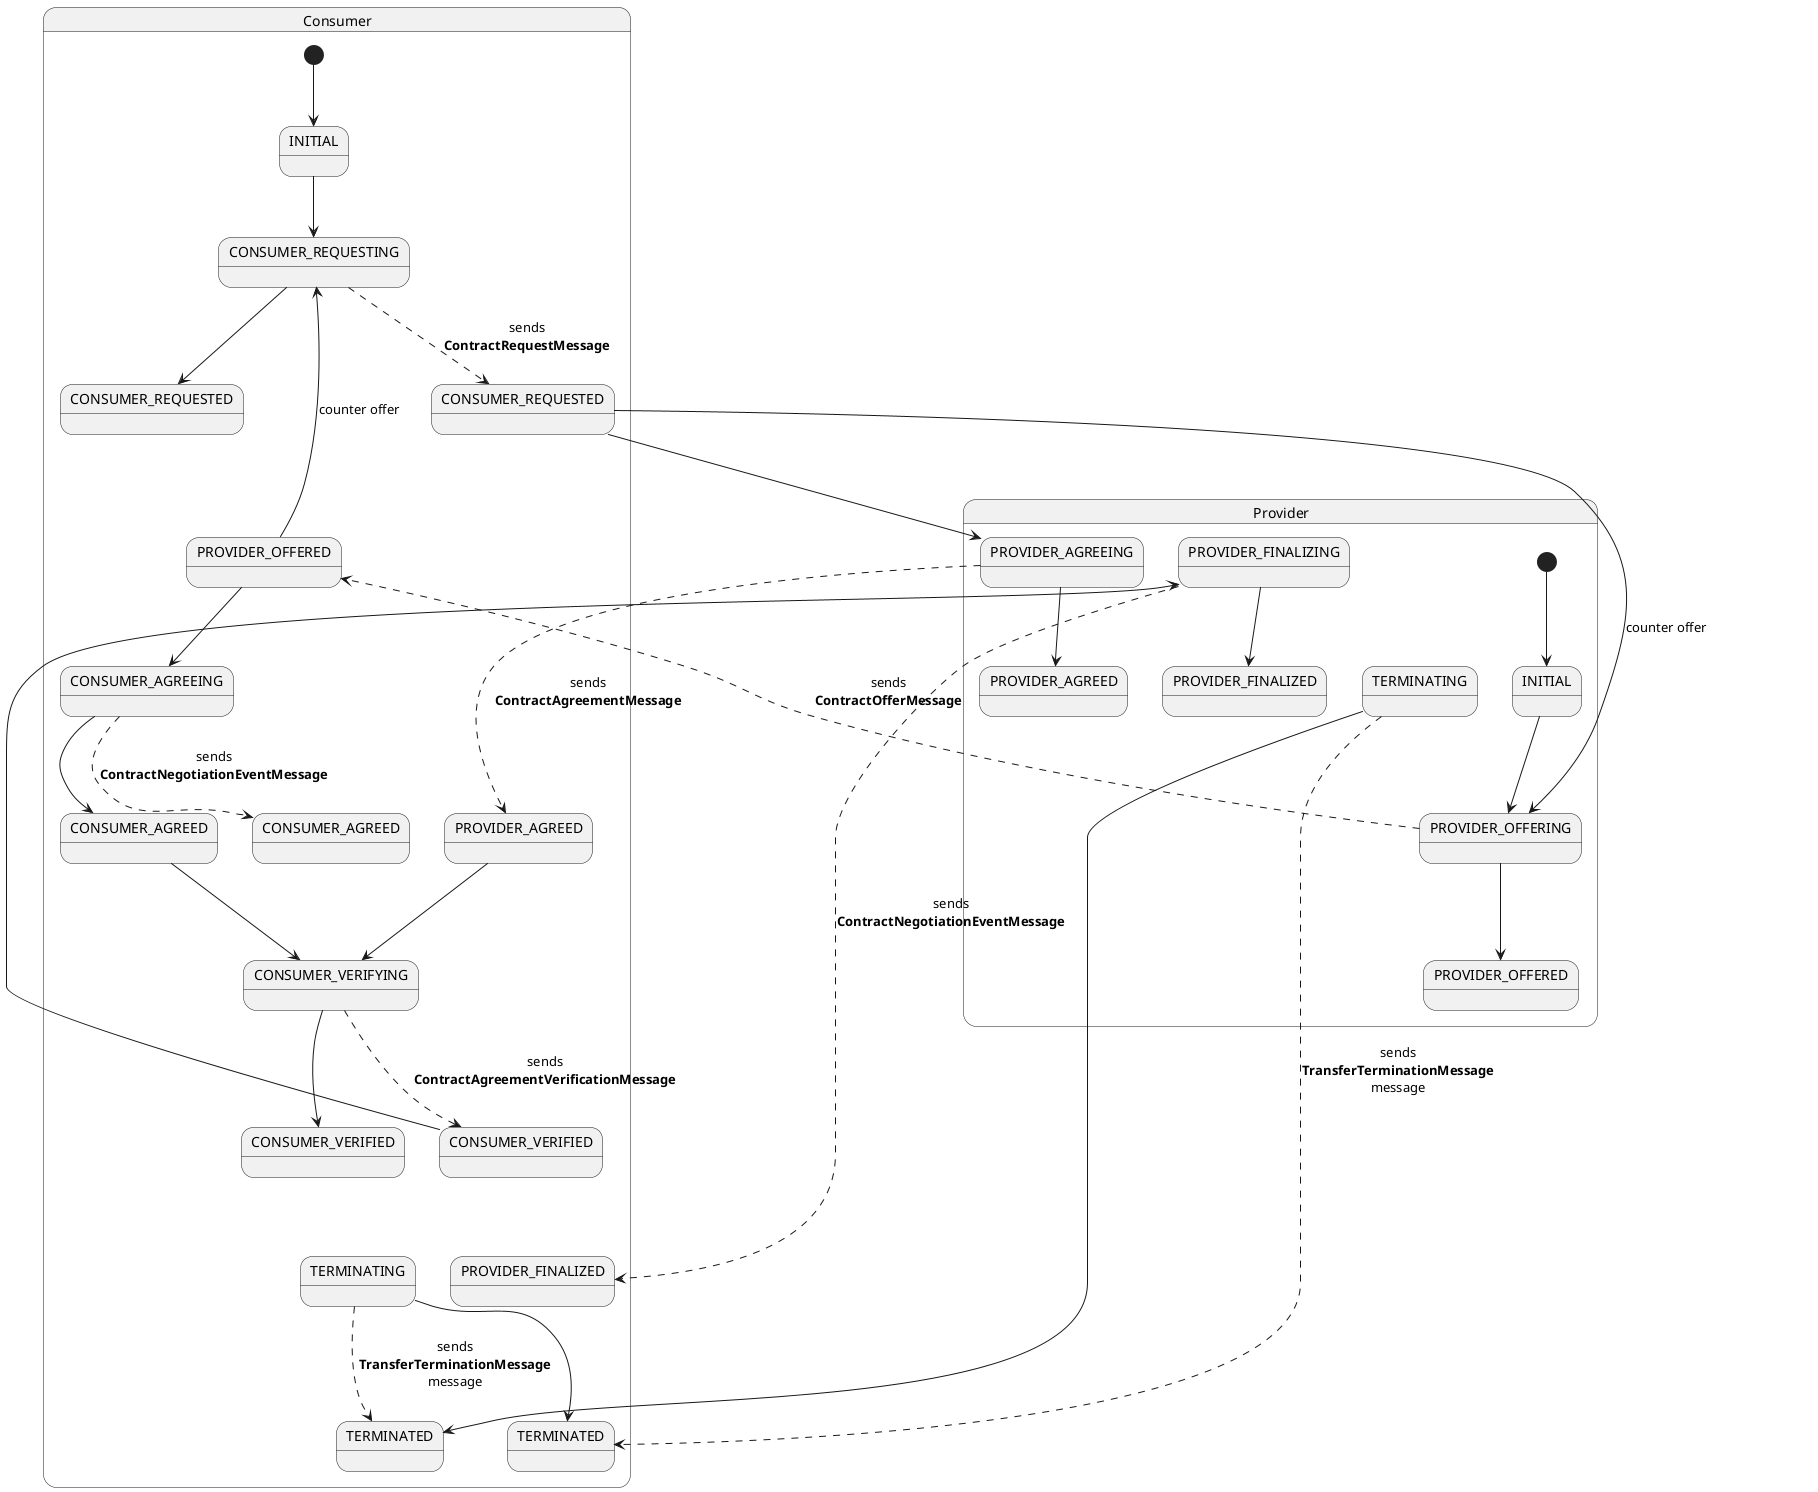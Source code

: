 '
'  Copyright (c) 2023 Bayerische Motoren Werke Aktiengesellschaft (BMW AG)
'
'  This program and the accompanying materials are made available under the
'  terms of the Apache License, Version 2.0 which is available at
'  https://www.apache.org/licenses/LICENSE-2.0
'
'  SPDX-License-Identifier: Apache-2.0
'
'  Contributors:
'       Bayerische Motoren Werke Aktiengesellschaft (BMW AG) - Initial Draft
'
'

@startuml

state Consumer {
  state "INITIAL" as INITIAL_consumer {
  }
  state "CONSUMER_REQUESTING" as CONSUMER_REQUESTING_consumer {
  }
  state "CONSUMER_REQUESTED" as CONSUMER_REQUESTED_consumer {
  }
  state "PROVIDER_OFFERED" as PROVIDER_OFFERED_consumer {
  }
  state "CONSUMER_AGREEING" as CONSUMER_AGREEING_consumer {
  }
  state "CONSUMER_AGREED" as CONSUMER_AGREED_consumer {
  }
  state "PROVIDER_AGREED" as PROVIDER_AGREED_consumer {
  }
  state "CONSUMER_VERIFYING" as CONSUMER_VERIFYING_consumer {
  }
  state "CONSUMER_VERIFIED" as CONSUMER_VERIFIED_consumer {
  }
  state "PROVIDER_FINALIZED" as PROVIDER_FINALIZED_consumer {
  }
  state "TERMINATING" as TERMINATING_consumer {
  }
  state "TERMINATED" as TERMINATED_consumer {
  }

  [*] --> INITIAL_consumer
  INITIAL_consumer --> CONSUMER_REQUESTING_consumer
  CONSUMER_REQUESTING_consumer --> CONSUMER_REQUESTED_consumer
  CONSUMER_REQUESTING_consumer -[dashed]-> CONSUMER_REQUESTED_provider : sends\n**ContractRequestMessage**

  CONSUMER_REQUESTED_consumer -[hidden]-> PROVIDER_OFFERED_consumer : used for layout

  PROVIDER_OFFERED_consumer --> CONSUMER_AGREEING_consumer
  PROVIDER_OFFERED_consumer --> CONSUMER_REQUESTING_consumer : counter offer
  CONSUMER_AGREEING_consumer --> CONSUMER_AGREED_consumer
  CONSUMER_AGREEING_consumer -[dashed]-> CONSUMER_AGREED_provider : sends\n**ContractNegotiationEventMessage**

  CONSUMER_AGREED_consumer --> CONSUMER_VERIFYING_consumer
  PROVIDER_AGREED_consumer --> CONSUMER_VERIFYING_consumer
  CONSUMER_VERIFYING_consumer --> CONSUMER_VERIFIED_consumer
  CONSUMER_VERIFYING_consumer -[dashed]-> CONSUMER_VERIFIED_provider : sends\n**ContractAgreementVerificationMessage**

  CONSUMER_VERIFIED_consumer -[hidden]-> PROVIDER_FINALIZED_consumer : used for layout

  CONSUMER_VERIFIED_consumer -[hidden]-> TERMINATING_consumer : used for layout
  TERMINATING_consumer -[dashed]-> TERMINATED_provider : sends\n**TransferTerminationMessage**\nmessage
  TERMINATING_consumer --> TERMINATED_consumer
}

state Provider {
  state "INITIAL" as INITIAL_provider {
  }
  state "CONSUMER_REQUESTED" as CONSUMER_REQUESTED_provider {
  }
  state "PROVIDER_OFFERING" as PROVIDER_OFFERING_provider {
  }
  state "PROVIDER_OFFERED" as PROVIDER_OFFERED_provider {
  }
  state "PROVIDER_AGREEING" as PROVIDER_AGREEING_provider {
  }
  state "PROVIDER_AGREED" as PROVIDER_AGREED_provider {
  }
  state "CONSUMER_AGREED" as CONSUMER_AGREED_provider {
  }
  state "CONSUMER_VERIFIED" as CONSUMER_VERIFIED_provider {
  }
  state "PROVIDER_FINALIZING" as PROVIDER_FINALIZING_provider {
  }
  state "PROVIDER_FINALIZED" as PROVIDER_FINALIZED_provider {
  }
  state "TERMINATING" as TERMINATING_provider {
  }
  state "TERMINATED" as TERMINATED_provider {
  }

  [*] --> INITIAL_provider
  INITIAL_provider --> PROVIDER_OFFERING_provider
  PROVIDER_OFFERING_provider --> PROVIDER_OFFERED_provider
  PROVIDER_OFFERING_provider -[dashed]-> PROVIDER_OFFERED_consumer : sends\n**ContractOfferMessage**
  CONSUMER_REQUESTED_provider --> PROVIDER_AGREEING_provider
  CONSUMER_REQUESTED_provider --> PROVIDER_OFFERING_provider : counter offer
  PROVIDER_AGREEING_provider --> PROVIDER_AGREED_provider
  PROVIDER_AGREEING_provider -[dashed]-> PROVIDER_AGREED_consumer : sends\n**ContractAgreementMessage**

  PROVIDER_OFFERING_provider -[hidden]-> CONSUMER_REQUESTED_provider : used for layout
  PROVIDER_AGREEING_provider -[hidden]-> CONSUMER_AGREED_provider : used for layout
  PROVIDER_AGREED_provider -[hidden]-> CONSUMER_VERIFIED_provider : used for layout

  CONSUMER_VERIFIED_provider --> PROVIDER_FINALIZING_provider
  PROVIDER_FINALIZING_provider --> PROVIDER_FINALIZED_provider
  PROVIDER_FINALIZING_provider -[dashed]-> PROVIDER_FINALIZED_consumer : sends\n**ContractNegotiationEventMessage**

  PROVIDER_FINALIZING_provider -[hidden]-> TERMINATING_provider : used for layout
  TERMINATING_provider -[dashed]-> TERMINATED_consumer : sends\n**TransferTerminationMessage**\nmessage
  TERMINATING_provider --> TERMINATED_provider
}


@enduml
